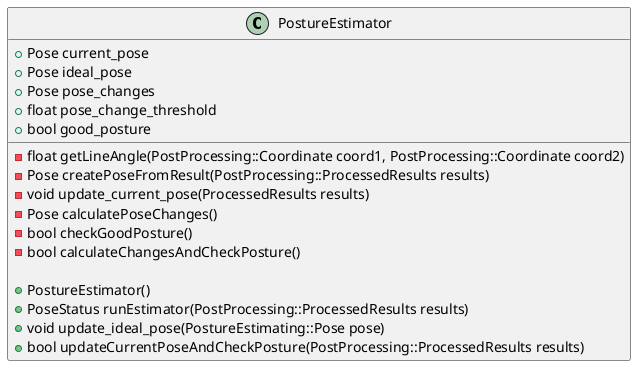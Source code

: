 ' File: postureestimator.puml

@startuml(id=PostureEstimator)
class PostureEstimator {
   +Pose current_pose
   +Pose ideal_pose
   +Pose pose_changes
   +float pose_change_threshold
   +bool good_posture   
   -float getLineAngle(PostProcessing::Coordinate coord1, PostProcessing::Coordinate coord2)
   -Pose createPoseFromResult(PostProcessing::ProcessedResults results)
   -void update_current_pose(ProcessedResults results)
   -Pose calculatePoseChanges()
   -bool checkGoodPosture()
   -bool calculateChangesAndCheckPosture()

   +PostureEstimator()
   +PoseStatus runEstimator(PostProcessing::ProcessedResults results)
   +void update_ideal_pose(PostureEstimating::Pose pose)
   +bool updateCurrentPoseAndCheckPosture(PostProcessing::ProcessedResults results)
}
@enduml

@startuml(id=Joint)
enum Joint {
    Head
    Neck
    Shoulder
    Hip
    Knee
    Foot
}
@enduml

@startuml(id=ConnectedJoint)
object ConnectedJoint{
    Joint joint
    PostProcessing::Coordinate coord
    float upper_angle
    float lower_angle
}
@enduml

@startuml(id=PoseStatus)
object PoseStatus{
    Pose ideal_pose
    Pose current_pose
    Pose pose_changes
    bool good_posture
}
@enduml

@startuml(id=Pose)
object Pose {
    ConnectedJoint head
    ConnectedJoint neck
    ConnectedJoint shoulder
    ConnectedJoint hip
    ConnectedJoint knee
    ConnectedJoint foot    
}
@enduml